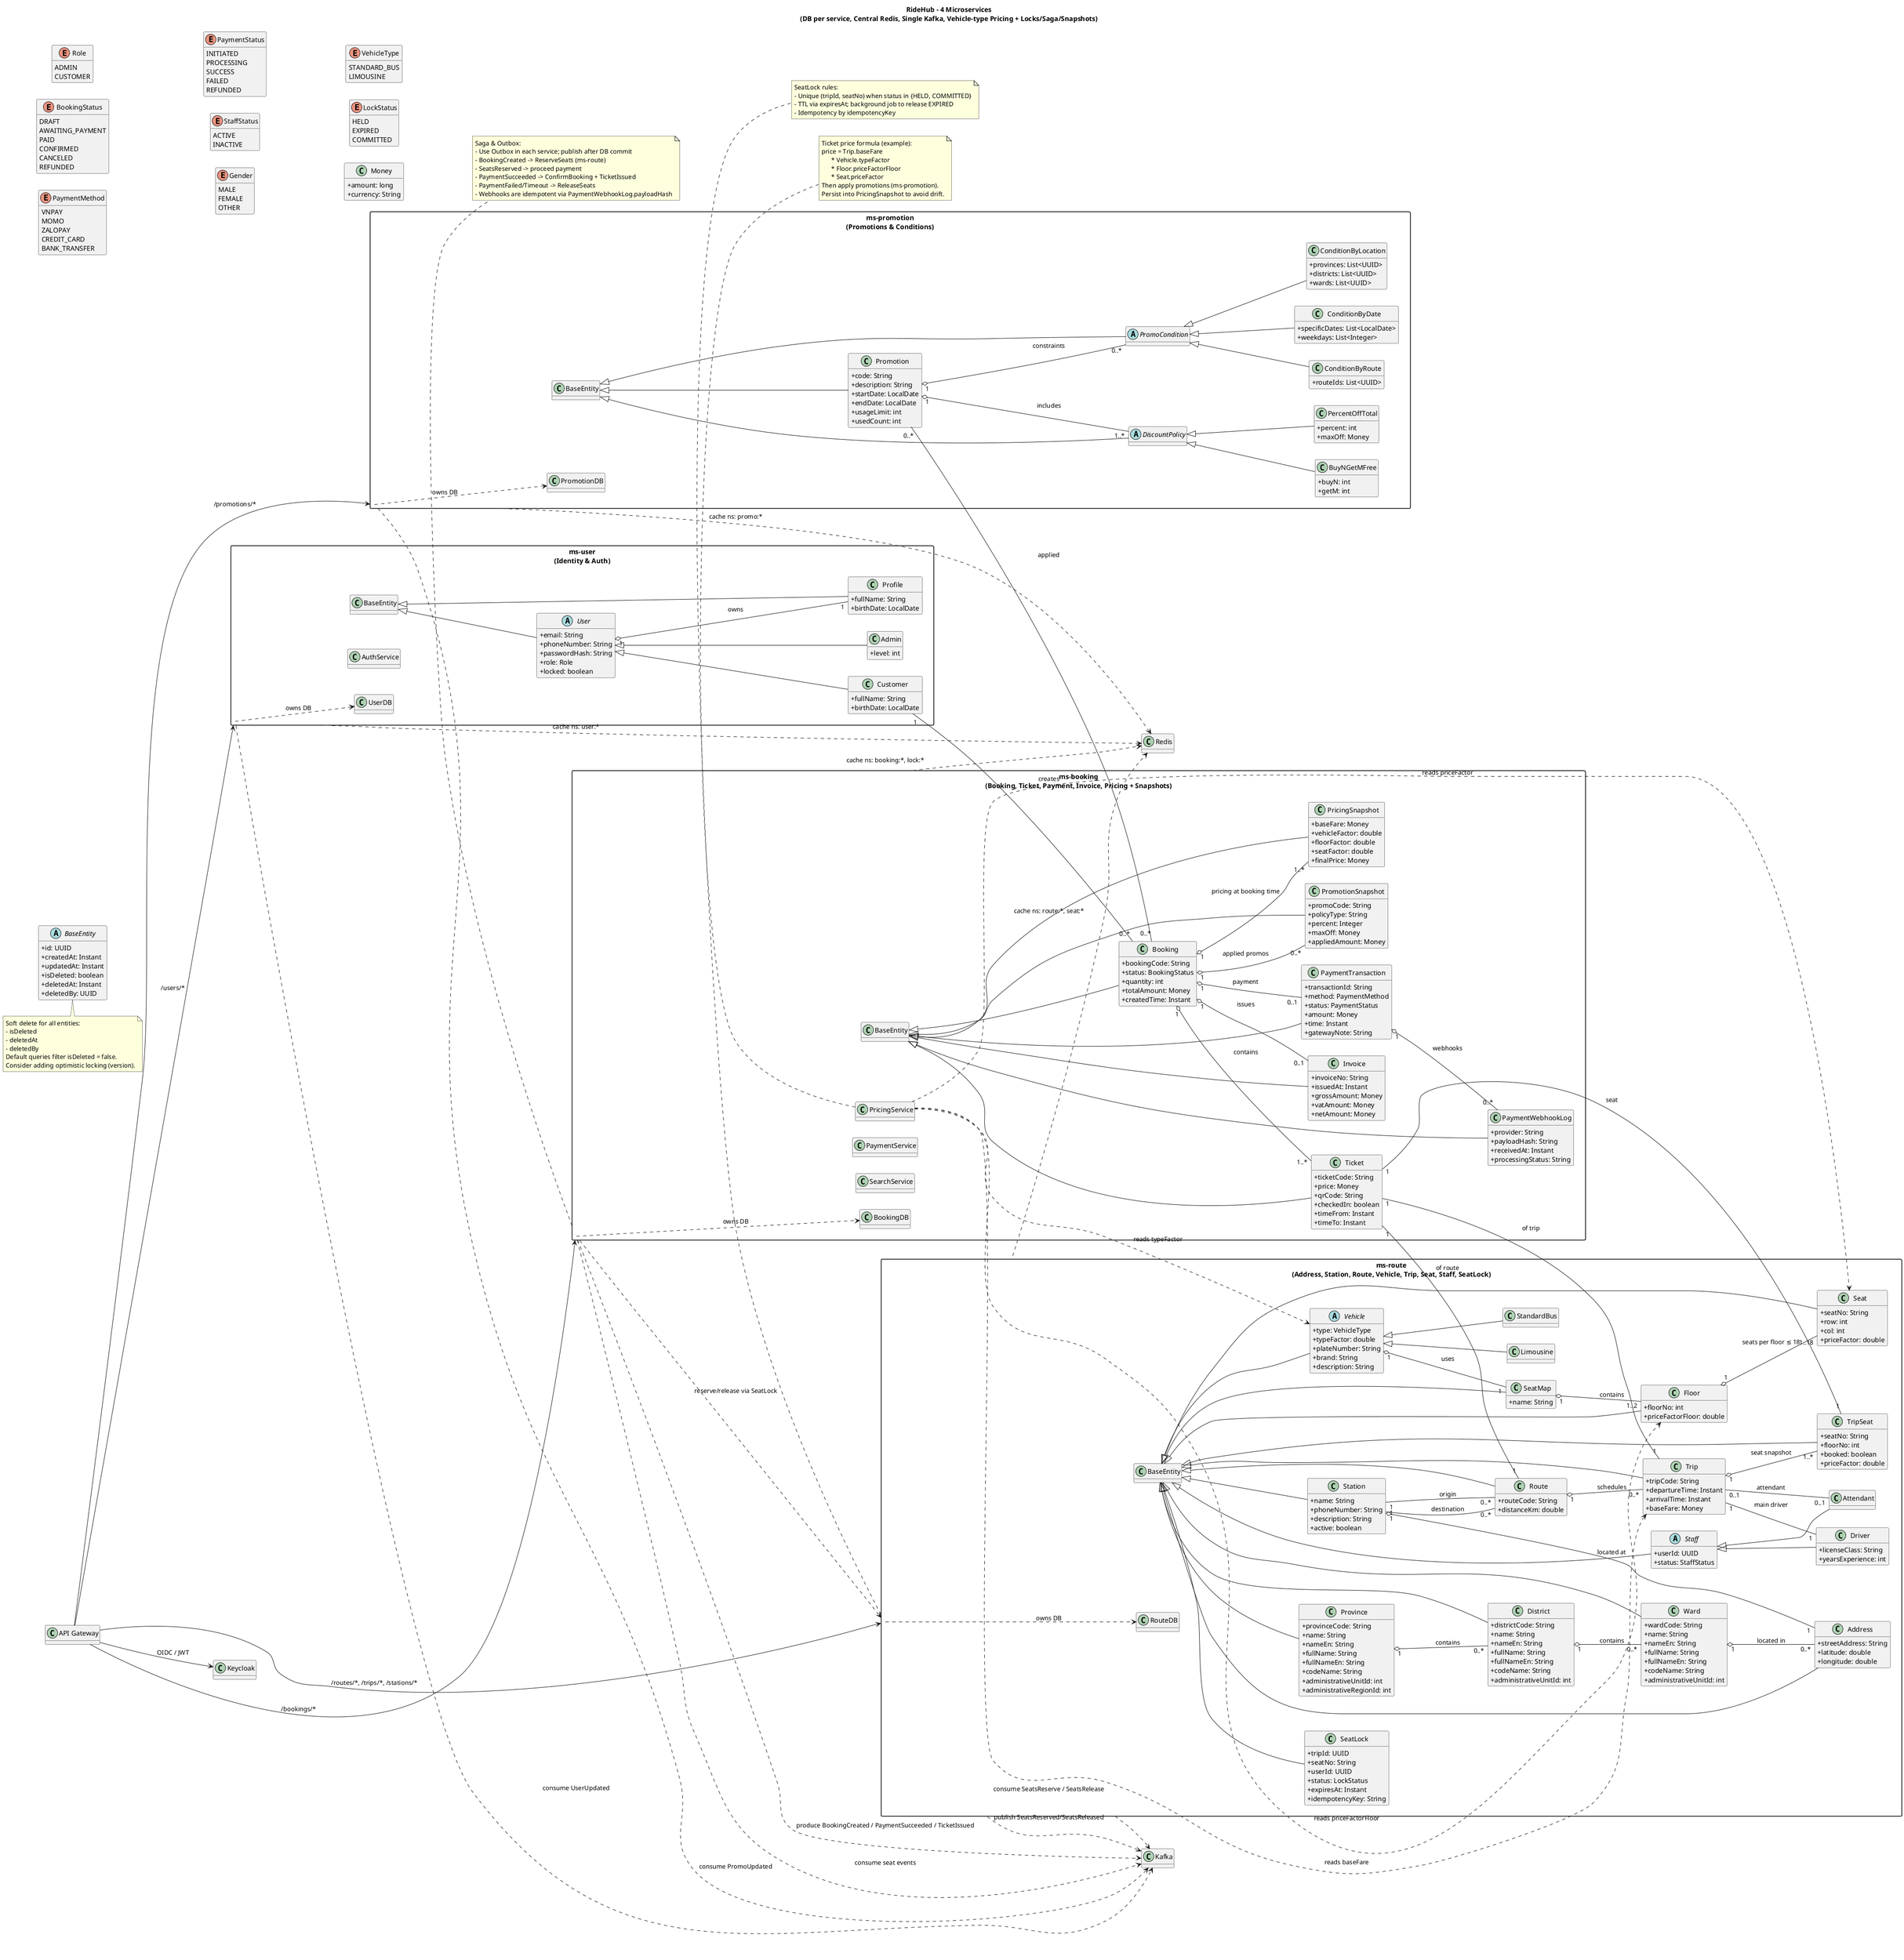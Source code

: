 @startuml
title RideHub – 4 Microservices\n(DB per service, Central Redis, Single Kafka, Vehicle-type Pricing + Locks/Saga/Snapshots)

left to right direction
hide methods
skinparam packageStyle rectangle
skinparam shadowing false
skinparam classAttributeIconSize 0

' =============================
'              ENUMS
' =============================
enum Role {
  ADMIN
  CUSTOMER
}

enum BookingStatus {
  DRAFT
  AWAITING_PAYMENT
  PAID
  CONFIRMED
  CANCELED
  REFUNDED
}

enum PaymentMethod {
  VNPAY
  MOMO
  ZALOPAY
  CREDIT_CARD
  BANK_TRANSFER
}

enum PaymentStatus {
  INITIATED
  PROCESSING
  SUCCESS
  FAILED
  REFUNDED
}

enum StaffStatus {
  ACTIVE
  INACTIVE
}

enum Gender {
  MALE
  FEMALE
  OTHER
}

enum VehicleType {
  STANDARD_BUS
  LIMOUSINE
}

enum LockStatus {
  HELD
  EXPIRED
  COMMITTED
}

' =============================
'      EXTERNAL COMPONENTS
' =============================
class "API Gateway" as GATEWAY
class "Keycloak"   as KEYCLOAK
class "Kafka"      as KAFKA
class "Redis"      as REDIS

' =============================
'        BASE ENTITY
' =============================
abstract class BaseEntity {
  +id: UUID
  +createdAt: Instant
  +updatedAt: Instant
  +isDeleted: boolean
  +deletedAt: Instant
  +deletedBy: UUID
}

' =============================
'          MS-USER
' =============================
package "ms-user\n(Identity & Auth)" as MS_USER {

  abstract class User extends BaseEntity {
    +email: String
    +phoneNumber: String
    +passwordHash: String
    +role: Role
    +locked: boolean
  }

  class Customer extends User {
    +fullName: String
    +birthDate: LocalDate
  }

  class Admin extends User {
    +level: int
  }

  class Profile extends BaseEntity {
    +fullName: String
    +birthDate: LocalDate
  }

  class AuthService

  class "UserDB" as USERDB
}

User "1" o-- "1" Profile : "owns"

' =============================
'          MS-ROUTE
' =============================
package "ms-route\n(Address, Station, Route, Vehicle, Trip, Seat, Staff, SeatLock)" as MS_ROUTE {

  ' ----- Vietnam Address Hierarchy -----
  class Province extends BaseEntity {
    +provinceCode: String
    +name: String
    +nameEn: String
    +fullName: String
    +fullNameEn: String
    +codeName: String
    +administrativeUnitId: int
    +administrativeRegionId: int
  }

  class District extends BaseEntity {
    +districtCode: String
    +name: String
    +nameEn: String
    +fullName: String
    +fullNameEn: String
    +codeName: String
    +administrativeUnitId: int
  }

  class Ward extends BaseEntity {
    +wardCode: String
    +name: String
    +nameEn: String
    +fullName: String
    +fullNameEn: String
    +codeName: String
    +administrativeUnitId: int
  }

  class Address extends BaseEntity {
    +streetAddress: String
    +latitude: double
    +longitude: double
  }

  ' ----- Station / Route / Fleet / Trips -----
  class Station extends BaseEntity {
    +name: String
    +phoneNumber: String
    +description: String
    +active: boolean
  }

  class Route extends BaseEntity {
    +routeCode: String
    +distanceKm: double
  }

  abstract class Vehicle extends BaseEntity {
    +type: VehicleType
    +typeFactor: double
    +plateNumber: String
    +brand: String
    +description: String
  }

  class StandardBus extends Vehicle
  class Limousine   extends Vehicle

  class SeatMap extends BaseEntity {
    +name: String
  }

  class Floor extends BaseEntity {
    +floorNo: int
    +priceFactorFloor: double
  }

  class Seat extends BaseEntity {
    +seatNo: String
    +row: int
    +col: int
    +priceFactor: double
  }

  class Trip extends BaseEntity {
    +tripCode: String
    +departureTime: Instant
    +arrivalTime: Instant
    +baseFare: Money
  }

  class TripSeat extends BaseEntity {
    +seatNo: String
    +floorNo: int
    +booked: boolean
    +priceFactor: double
  }

  ' ---- Staff (chỉ thuộc tính vận hành, PII chính ở ms-user) ----
  abstract class Staff extends BaseEntity {
    +userId: UUID
    +status: StaffStatus
  }

  class Driver extends Staff {
    +licenseClass: String
    +yearsExperience: int
  }

  class Attendant extends Staff

  ' ---- SeatLock: nguồn sự thật giữ chỗ ----
  class SeatLock extends BaseEntity {
    +tripId: UUID
    +seatNo: String
    +userId: UUID
    +status: LockStatus
    +expiresAt: Instant
    +idempotencyKey: String
  }

  class "RouteDB" as ROUTEDB
}

' Address relations (inside ms-route)
Province "1" o-- "0..*" District : "contains"
District "1" o-- "0..*" Ward : "contains"
Ward "1" o-- "0..*" Address : "located in"

' Station located at Address
Station "1" o-- "1" Address : "located at"

' Route / Trip / Seats / Staff
Station "1" -- "0..*" Route : "origin"
Station "1" -- "0..*" Route : "destination"
Route "1" o-- "0..*" Trip : "schedules"
Trip "1" o-- "1..*" TripSeat : "seat snapshot"
Trip "1" -- "1" Driver : "main driver"
Trip "0..1" -- "0..1" Attendant : "attendant"
Vehicle "1" o-- "1" SeatMap : "uses"
SeatMap "1" o-- "1..2" Floor : "contains"
Floor "1" o-- "1..18" Seat : "seats per floor ≤ 18"

' =============================
'          MS-BOOKING
' =============================
package "ms-booking\n(Booking, Ticket, Payment, Invoice, Pricing + Snapshots)" as MS_BOOK {

  class Ticket extends BaseEntity {
    +ticketCode: String
    +price: Money
    +qrCode: String
    +checkedIn: boolean
    +timeFrom: Instant
    +timeTo: Instant
  }

  class Booking extends BaseEntity {
    +bookingCode: String
    +status: BookingStatus
    +quantity: int
    +totalAmount: Money
    +createdTime: Instant
  }

  class Invoice extends BaseEntity {
    +invoiceNo: String
    +issuedAt: Instant
    +grossAmount: Money
    +vatAmount: Money
    +netAmount: Money
  }

  class PaymentTransaction extends BaseEntity {
    +transactionId: String
    +method: PaymentMethod
    +status: PaymentStatus
    +amount: Money
    +time: Instant
    +gatewayNote: String
  }

  ' ---- Snapshots để cố định giá & khuyến mãi theo thời điểm ----
  class PricingSnapshot extends BaseEntity {
    +baseFare: Money
    +vehicleFactor: double
    +floorFactor: double
    +seatFactor: double
    +finalPrice: Money
  }

  class PromotionSnapshot extends BaseEntity {
    +promoCode: String
    +policyType: String
    +percent: Integer
    +maxOff: Money
    +appliedAmount: Money
  }

  ' ---- Lưu webhook thanh toán (idempotency) ----
  class PaymentWebhookLog extends BaseEntity {
    +provider: String
    +payloadHash: String
    +receivedAt: Instant
    +processingStatus: String
  }

  class PricingService
  class PaymentService
  class SearchService

  class "BookingDB" as BOOKDB
}

Customer "1" -- "0..*" Booking : "creates"
Booking "1" o-- "1..*" Ticket : "contains"
Ticket "1" -- "1" TripSeat : "seat"
Ticket "1" -- "1" Trip : "of trip"
Ticket "1" -- "1" Route : "of route"
Booking "1" o-- "0..1" Invoice : "issues"
Booking "1" o-- "0..1" PaymentTransaction : "payment"
Booking "1" o-- "1..*" PricingSnapshot : "pricing at booking time"
Booking "1" o-- "0..*" PromotionSnapshot : "applied promos"
PaymentTransaction "1" o-- "0..*" PaymentWebhookLog : "webhooks"

' Pricing dependency (reads vehicle & seat data from ms-route)
PricingService ..> Trip : "reads baseFare"
PricingService ..> Vehicle : "reads typeFactor"
PricingService ..> Floor : "reads priceFactorFloor"
PricingService ..> Seat : "reads priceFactor"

' =============================
'          MS-PROMOTION
' =============================
package "ms-promotion\n(Promotions & Conditions)" as MS_PROMO {

  class Promotion extends BaseEntity {
    +code: String
    +description: String
    +startDate: LocalDate
    +endDate: LocalDate
    +usageLimit: int
    +usedCount: int
  }

  abstract class DiscountPolicy extends BaseEntity

  class BuyNGetMFree extends DiscountPolicy {
    +buyN: int
    +getM: int
  }

  class PercentOffTotal extends DiscountPolicy {
    +percent: int
    +maxOff: Money
  }

  abstract class PromoCondition extends BaseEntity

  class ConditionByRoute extends PromoCondition {
    +routeIds: List<UUID>
  }

  class ConditionByDate extends PromoCondition {
    +specificDates: List<LocalDate>
    +weekdays: List<Integer>
  }

  class ConditionByLocation extends PromoCondition {
    +provinces: List<UUID>
    +districts: List<UUID>
    +wards: List<UUID>
  }

  class "PromotionDB" as PROMODB
}

Promotion "1" o-- "1..*" DiscountPolicy : "includes"
Promotion "1" o-- "0..*" PromoCondition : "constraints"
Promotion "0..*" -- "0..*" Booking : "applied"

' =============================
'     GATEWAY / AUTH / INFRA
' =============================
GATEWAY --> KEYCLOAK : "OIDC / JWT"
GATEWAY --> MS_USER  : "/users/*"
GATEWAY --> MS_ROUTE : "/routes/*, /trips/*, /stations/*"
GATEWAY --> MS_BOOK  : "/bookings/*"
GATEWAY --> MS_PROMO : "/promotions/*"

' One central Redis (shared)
MS_USER ..>  REDIS : "cache ns: user:*"
MS_ROUTE ..> REDIS : "cache ns: route:*, seat:*"
MS_BOOK  ..> REDIS : "cache ns: booking:*, lock:*"
MS_PROMO ..> REDIS : "cache ns: promo:*"

' SeatLock dùng Redis lock + DB unique
MS_BOOK ..> MS_ROUTE : "reserve/release via SeatLock"
MS_ROUTE ..> KAFKA : "publish SeatsReserved/SeatsReleased"
MS_BOOK  ..> KAFKA : "consume seat events"

' Single Kafka (shared broker)
MS_BOOK  ..> KAFKA : "produce BookingCreated / PaymentSucceeded / TicketIssued"
MS_ROUTE ..> KAFKA : "consume SeatsReserve / SeatsRelease"
MS_PROMO ..> KAFKA : "consume PromoUpdated"
MS_USER  ..> KAFKA : "consume UserUpdated"

' DB-per-service
MS_USER ..>  USERDB  : "owns DB"
MS_ROUTE ..> ROUTEDB : "owns DB"
MS_BOOK  ..> BOOKDB  : "owns DB"
MS_PROMO ..> PROMODB : "owns DB"

' =============================
'          VALUE OBJECTS
' =============================
class Money {
  +amount: long
  +currency: String
}

' =============================
'            NOTES
' =============================
note bottom of PricingService
Ticket price formula (example):
price = Trip.baseFare
      * Vehicle.typeFactor
      * Floor.priceFactorFloor
      * Seat.priceFactor
Then apply promotions (ms-promotion).
Persist into PricingSnapshot to avoid drift.
end note

note bottom of MS_ROUTE
SeatLock rules:
- Unique (tripId, seatNo) when status in {HELD, COMMITTED}
- TTL via expiresAt; background job to release EXPIRED
- Idempotency by idempotencyKey
end note

note bottom of MS_BOOK
Saga & Outbox:
- Use Outbox in each service; publish after DB commit
- BookingCreated -> ReserveSeats (ms-route)
- SeatsReserved -> proceed payment
- PaymentSucceeded -> ConfirmBooking + TicketIssued
- PaymentFailed/Timeout -> ReleaseSeats
- Webhooks are idempotent via PaymentWebhookLog.payloadHash
end note

note bottom of BaseEntity
Soft delete for all entities:
- isDeleted
- deletedAt
- deletedBy
Default queries filter isDeleted = false.
Consider adding optimistic locking (version).
end note

@enduml
